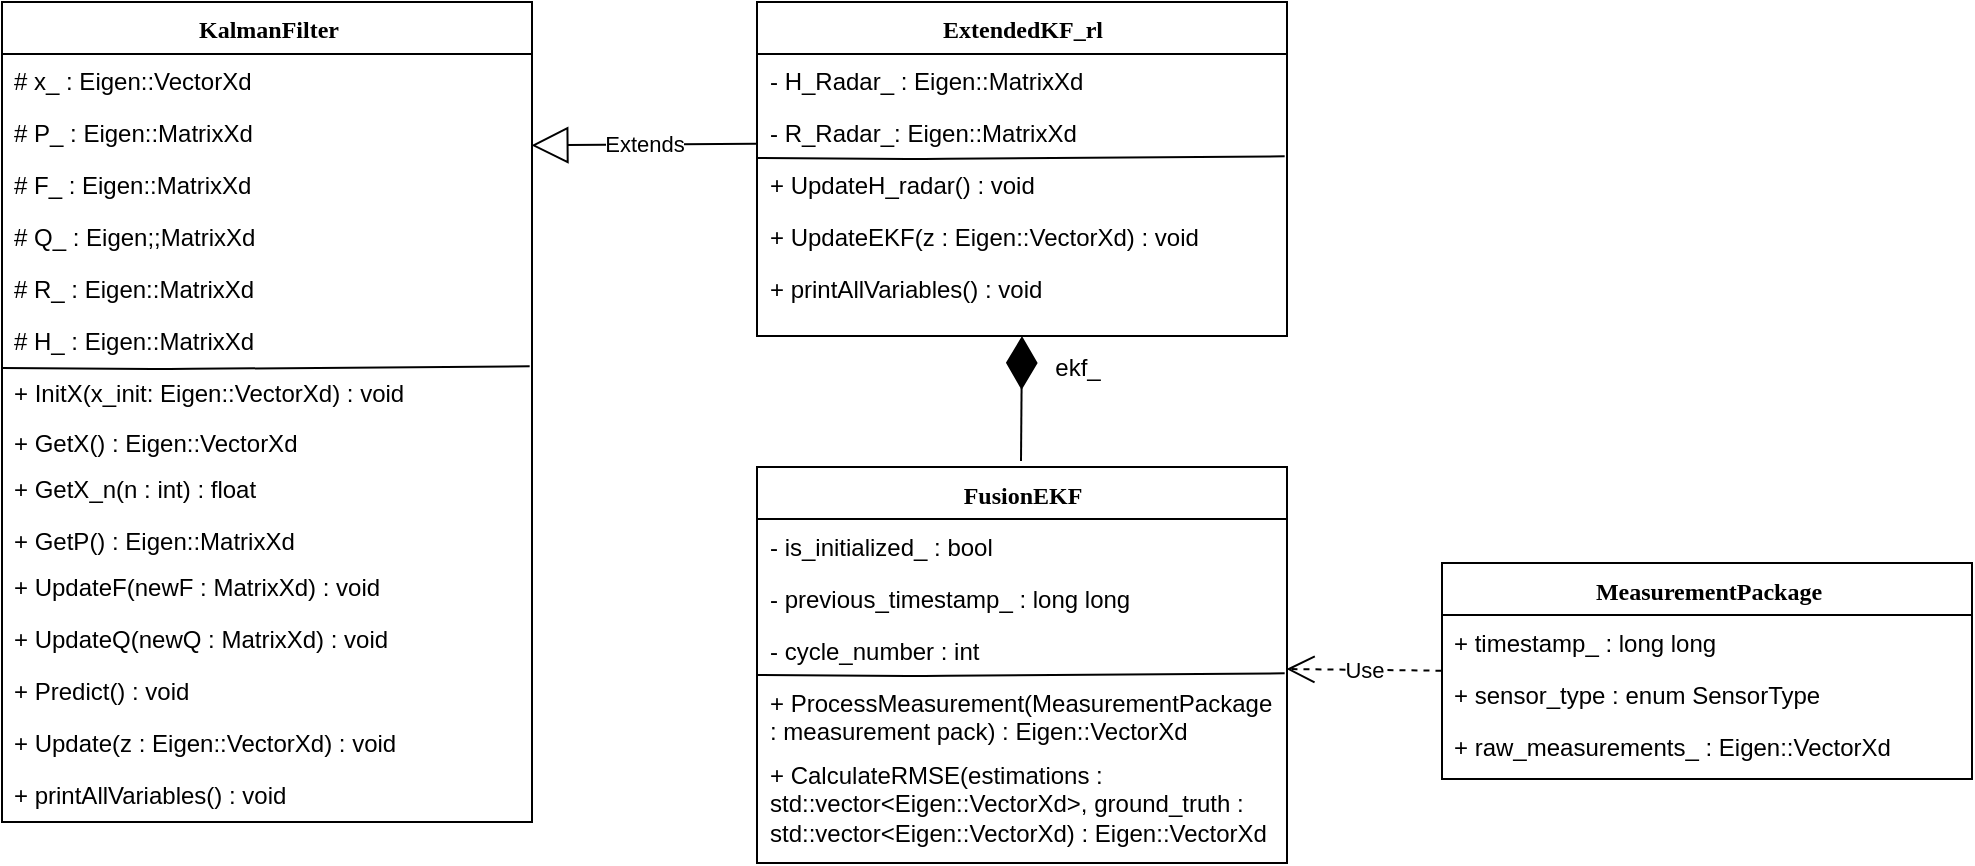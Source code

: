 <mxfile version="10.8.0" type="device"><diagram name="Page-1" id="6133507b-19e7-1e82-6fc7-422aa6c4b21f"><mxGraphModel dx="1162" dy="-175" grid="1" gridSize="10" guides="1" tooltips="1" connect="1" arrows="1" fold="1" page="1" pageScale="1" pageWidth="1100" pageHeight="850" background="#ffffff" math="0" shadow="0"><root><mxCell id="0"/><mxCell id="1" parent="0"/><mxCell id="fC-ehhUdQAdyZvASS6Ks-1" value="KalmanFilter" style="swimlane;html=1;fontStyle=1;align=center;verticalAlign=top;childLayout=stackLayout;horizontal=1;startSize=26;horizontalStack=0;resizeParent=1;resizeLast=0;collapsible=1;marginBottom=0;swimlaneFillColor=#ffffff;rounded=0;shadow=0;comic=0;labelBackgroundColor=none;strokeColor=#000000;strokeWidth=1;fillColor=none;fontFamily=Verdana;fontSize=12;fontColor=#000000;" vertex="1" parent="1"><mxGeometry x="50" y="879" width="265" height="410" as="geometry"><mxRectangle x="115" y="950" width="100" height="26" as="alternateBounds"/></mxGeometry></mxCell><mxCell id="fC-ehhUdQAdyZvASS6Ks-2" value="# x_ : Eigen::VectorXd" style="text;html=1;strokeColor=none;fillColor=none;align=left;verticalAlign=top;spacingLeft=4;spacingRight=4;whiteSpace=wrap;overflow=hidden;rotatable=0;points=[[0,0.5],[1,0.5]];portConstraint=eastwest;" vertex="1" parent="fC-ehhUdQAdyZvASS6Ks-1"><mxGeometry y="26" width="265" height="26" as="geometry"/></mxCell><mxCell id="fC-ehhUdQAdyZvASS6Ks-3" value="# P_ : Eigen::MatrixXd" style="text;html=1;strokeColor=none;fillColor=none;align=left;verticalAlign=top;spacingLeft=4;spacingRight=4;whiteSpace=wrap;overflow=hidden;rotatable=0;points=[[0,0.5],[1,0.5]];portConstraint=eastwest;" vertex="1" parent="fC-ehhUdQAdyZvASS6Ks-1"><mxGeometry y="52" width="265" height="26" as="geometry"/></mxCell><mxCell id="fC-ehhUdQAdyZvASS6Ks-4" value="# F_ : Eigen::MatrixXd" style="text;html=1;strokeColor=none;fillColor=none;align=left;verticalAlign=top;spacingLeft=4;spacingRight=4;whiteSpace=wrap;overflow=hidden;rotatable=0;points=[[0,0.5],[1,0.5]];portConstraint=eastwest;" vertex="1" parent="fC-ehhUdQAdyZvASS6Ks-1"><mxGeometry y="78" width="265" height="26" as="geometry"/></mxCell><mxCell id="fC-ehhUdQAdyZvASS6Ks-7" value="# Q_ : Eigen;;MatrixXd" style="text;html=1;strokeColor=none;fillColor=none;align=left;verticalAlign=top;spacingLeft=4;spacingRight=4;whiteSpace=wrap;overflow=hidden;rotatable=0;points=[[0,0.5],[1,0.5]];portConstraint=eastwest;" vertex="1" parent="fC-ehhUdQAdyZvASS6Ks-1"><mxGeometry y="104" width="265" height="26" as="geometry"/></mxCell><mxCell id="fC-ehhUdQAdyZvASS6Ks-8" value="# R_ : Eigen::MatrixXd" style="text;html=1;strokeColor=none;fillColor=none;align=left;verticalAlign=top;spacingLeft=4;spacingRight=4;whiteSpace=wrap;overflow=hidden;rotatable=0;points=[[0,0.5],[1,0.5]];portConstraint=eastwest;" vertex="1" parent="fC-ehhUdQAdyZvASS6Ks-1"><mxGeometry y="130" width="265" height="26" as="geometry"/></mxCell><mxCell id="fC-ehhUdQAdyZvASS6Ks-10" value="" style="endArrow=none;html=1;entryX=0.996;entryY=0.923;entryDx=0;entryDy=0;entryPerimeter=0;" edge="1" parent="fC-ehhUdQAdyZvASS6Ks-1"><mxGeometry width="50" height="50" relative="1" as="geometry"><mxPoint y="183" as="sourcePoint"/><mxPoint x="263.833" y="182.167" as="targetPoint"/><Array as="points"><mxPoint x="85" y="183.5"/></Array></mxGeometry></mxCell><mxCell id="fC-ehhUdQAdyZvASS6Ks-14" value="# H_ : Eigen::MatrixXd" style="text;html=1;strokeColor=none;fillColor=none;align=left;verticalAlign=top;spacingLeft=4;spacingRight=4;whiteSpace=wrap;overflow=hidden;rotatable=0;points=[[0,0.5],[1,0.5]];portConstraint=eastwest;" vertex="1" parent="fC-ehhUdQAdyZvASS6Ks-1"><mxGeometry y="156" width="265" height="26" as="geometry"/></mxCell><mxCell id="fC-ehhUdQAdyZvASS6Ks-16" value="+ GetX() : Eigen::VectorXd" style="text;html=1;strokeColor=none;fillColor=none;align=left;verticalAlign=top;spacingLeft=4;spacingRight=4;whiteSpace=wrap;overflow=hidden;rotatable=0;points=[[0,0.5],[1,0.5]];portConstraint=eastwest;" vertex="1" parent="1"><mxGeometry x="50" y="1086" width="265" height="26" as="geometry"/></mxCell><mxCell id="fC-ehhUdQAdyZvASS6Ks-17" value="+ GetX_n(n : int) : float" style="text;html=1;strokeColor=none;fillColor=none;align=left;verticalAlign=top;spacingLeft=4;spacingRight=4;whiteSpace=wrap;overflow=hidden;rotatable=0;points=[[0,0.5],[1,0.5]];portConstraint=eastwest;" vertex="1" parent="1"><mxGeometry x="50" y="1109" width="265" height="26" as="geometry"/></mxCell><mxCell id="fC-ehhUdQAdyZvASS6Ks-19" value="+ GetP() : Eigen::MatrixXd" style="text;html=1;strokeColor=none;fillColor=none;align=left;verticalAlign=top;spacingLeft=4;spacingRight=4;whiteSpace=wrap;overflow=hidden;rotatable=0;points=[[0,0.5],[1,0.5]];portConstraint=eastwest;" vertex="1" parent="1"><mxGeometry x="50" y="1135" width="265" height="26" as="geometry"/></mxCell><mxCell id="fC-ehhUdQAdyZvASS6Ks-20" value="+ UpdateF(newF : MatrixXd) : void" style="text;html=1;strokeColor=none;fillColor=none;align=left;verticalAlign=top;spacingLeft=4;spacingRight=4;whiteSpace=wrap;overflow=hidden;rotatable=0;points=[[0,0.5],[1,0.5]];portConstraint=eastwest;" vertex="1" parent="1"><mxGeometry x="50" y="1158" width="265" height="26" as="geometry"/></mxCell><mxCell id="fC-ehhUdQAdyZvASS6Ks-21" value="+ UpdateQ(newQ : MatrixXd) : void" style="text;html=1;strokeColor=none;fillColor=none;align=left;verticalAlign=top;spacingLeft=4;spacingRight=4;whiteSpace=wrap;overflow=hidden;rotatable=0;points=[[0,0.5],[1,0.5]];portConstraint=eastwest;" vertex="1" parent="1"><mxGeometry x="50" y="1184" width="265" height="26" as="geometry"/></mxCell><mxCell id="fC-ehhUdQAdyZvASS6Ks-22" value="+ printAllVariables() : void" style="text;html=1;strokeColor=none;fillColor=none;align=left;verticalAlign=top;spacingLeft=4;spacingRight=4;whiteSpace=wrap;overflow=hidden;rotatable=0;points=[[0,0.5],[1,0.5]];portConstraint=eastwest;" vertex="1" parent="1"><mxGeometry x="50" y="1262" width="265" height="26" as="geometry"/></mxCell><mxCell id="fC-ehhUdQAdyZvASS6Ks-23" value="+ InitX(x_init: Eigen::VectorXd) : void" style="text;html=1;strokeColor=none;fillColor=none;align=left;verticalAlign=top;spacingLeft=4;spacingRight=4;whiteSpace=wrap;overflow=hidden;rotatable=0;points=[[0,0.5],[1,0.5]];portConstraint=eastwest;" vertex="1" parent="1"><mxGeometry x="50" y="1061" width="265" height="26" as="geometry"/></mxCell><mxCell id="fC-ehhUdQAdyZvASS6Ks-24" value="+ Predict() : void" style="text;html=1;strokeColor=none;fillColor=none;align=left;verticalAlign=top;spacingLeft=4;spacingRight=4;whiteSpace=wrap;overflow=hidden;rotatable=0;points=[[0,0.5],[1,0.5]];portConstraint=eastwest;" vertex="1" parent="1"><mxGeometry x="50" y="1210" width="265" height="26" as="geometry"/></mxCell><mxCell id="fC-ehhUdQAdyZvASS6Ks-25" value="+ Update(z : Eigen::VectorXd) : void" style="text;html=1;strokeColor=none;fillColor=none;align=left;verticalAlign=top;spacingLeft=4;spacingRight=4;whiteSpace=wrap;overflow=hidden;rotatable=0;points=[[0,0.5],[1,0.5]];portConstraint=eastwest;" vertex="1" parent="1"><mxGeometry x="50" y="1236" width="265" height="26" as="geometry"/></mxCell><mxCell id="fC-ehhUdQAdyZvASS6Ks-26" value="ExtendedKF_rl" style="swimlane;html=1;fontStyle=1;align=center;verticalAlign=top;childLayout=stackLayout;horizontal=1;startSize=26;horizontalStack=0;resizeParent=1;resizeLast=0;collapsible=1;marginBottom=0;swimlaneFillColor=#ffffff;rounded=0;shadow=0;comic=0;labelBackgroundColor=none;strokeColor=#000000;strokeWidth=1;fillColor=none;fontFamily=Verdana;fontSize=12;fontColor=#000000;" vertex="1" parent="1"><mxGeometry x="427.5" y="879" width="265" height="167" as="geometry"><mxRectangle x="115" y="950" width="100" height="26" as="alternateBounds"/></mxGeometry></mxCell><mxCell id="fC-ehhUdQAdyZvASS6Ks-27" value="- H_Radar_ : Eigen::MatrixXd" style="text;html=1;strokeColor=none;fillColor=none;align=left;verticalAlign=top;spacingLeft=4;spacingRight=4;whiteSpace=wrap;overflow=hidden;rotatable=0;points=[[0,0.5],[1,0.5]];portConstraint=eastwest;" vertex="1" parent="fC-ehhUdQAdyZvASS6Ks-26"><mxGeometry y="26" width="265" height="26" as="geometry"/></mxCell><mxCell id="fC-ehhUdQAdyZvASS6Ks-28" value="- R_Radar_: Eigen::MatrixXd&amp;nbsp;" style="text;html=1;strokeColor=none;fillColor=none;align=left;verticalAlign=top;spacingLeft=4;spacingRight=4;whiteSpace=wrap;overflow=hidden;rotatable=0;points=[[0,0.5],[1,0.5]];portConstraint=eastwest;" vertex="1" parent="fC-ehhUdQAdyZvASS6Ks-26"><mxGeometry y="52" width="265" height="26" as="geometry"/></mxCell><mxCell id="fC-ehhUdQAdyZvASS6Ks-32" value="" style="endArrow=none;html=1;entryX=0.996;entryY=0.923;entryDx=0;entryDy=0;entryPerimeter=0;" edge="1" parent="fC-ehhUdQAdyZvASS6Ks-26"><mxGeometry width="50" height="50" relative="1" as="geometry"><mxPoint y="78" as="sourcePoint"/><mxPoint x="263.833" y="77.167" as="targetPoint"/><Array as="points"><mxPoint x="85" y="78.5"/></Array></mxGeometry></mxCell><mxCell id="fC-ehhUdQAdyZvASS6Ks-38" value="+ UpdateH_radar() : void" style="text;html=1;strokeColor=none;fillColor=none;align=left;verticalAlign=top;spacingLeft=4;spacingRight=4;whiteSpace=wrap;overflow=hidden;rotatable=0;points=[[0,0.5],[1,0.5]];portConstraint=eastwest;" vertex="1" parent="fC-ehhUdQAdyZvASS6Ks-26"><mxGeometry y="78" width="265" height="26" as="geometry"/></mxCell><mxCell id="fC-ehhUdQAdyZvASS6Ks-42" value="+ UpdateEKF(z : Eigen::VectorXd) : void" style="text;html=1;strokeColor=none;fillColor=none;align=left;verticalAlign=top;spacingLeft=4;spacingRight=4;whiteSpace=wrap;overflow=hidden;rotatable=0;points=[[0,0.5],[1,0.5]];portConstraint=eastwest;" vertex="1" parent="fC-ehhUdQAdyZvASS6Ks-26"><mxGeometry y="104" width="265" height="26" as="geometry"/></mxCell><mxCell id="fC-ehhUdQAdyZvASS6Ks-39" value="+ printAllVariables() : void" style="text;html=1;strokeColor=none;fillColor=none;align=left;verticalAlign=top;spacingLeft=4;spacingRight=4;whiteSpace=wrap;overflow=hidden;rotatable=0;points=[[0,0.5],[1,0.5]];portConstraint=eastwest;" vertex="1" parent="fC-ehhUdQAdyZvASS6Ks-26"><mxGeometry y="130" width="265" height="26" as="geometry"/></mxCell><mxCell id="fC-ehhUdQAdyZvASS6Ks-44" value="Extends" style="endArrow=block;endSize=16;endFill=0;html=1;exitX=0;exitY=0.5;exitDx=0;exitDy=0;entryX=1;entryY=0.5;entryDx=0;entryDy=0;" edge="1" parent="1"><mxGeometry width="160" relative="1" as="geometry"><mxPoint x="427.167" y="949.833" as="sourcePoint"/><mxPoint x="314.667" y="950.667" as="targetPoint"/></mxGeometry></mxCell><mxCell id="fC-ehhUdQAdyZvASS6Ks-45" value="FusionEKF" style="swimlane;html=1;fontStyle=1;align=center;verticalAlign=top;childLayout=stackLayout;horizontal=1;startSize=26;horizontalStack=0;resizeParent=1;resizeLast=0;collapsible=1;marginBottom=0;swimlaneFillColor=#ffffff;rounded=0;shadow=0;comic=0;labelBackgroundColor=none;strokeColor=#000000;strokeWidth=1;fillColor=none;fontFamily=Verdana;fontSize=12;fontColor=#000000;" vertex="1" parent="1"><mxGeometry x="427.5" y="1111.5" width="265" height="198" as="geometry"><mxRectangle x="115" y="950" width="100" height="26" as="alternateBounds"/></mxGeometry></mxCell><mxCell id="fC-ehhUdQAdyZvASS6Ks-46" value="- is_initialized_ : bool" style="text;html=1;strokeColor=none;fillColor=none;align=left;verticalAlign=top;spacingLeft=4;spacingRight=4;whiteSpace=wrap;overflow=hidden;rotatable=0;points=[[0,0.5],[1,0.5]];portConstraint=eastwest;" vertex="1" parent="fC-ehhUdQAdyZvASS6Ks-45"><mxGeometry y="26" width="265" height="26" as="geometry"/></mxCell><mxCell id="fC-ehhUdQAdyZvASS6Ks-47" value="- previous_timestamp_ : long long" style="text;html=1;strokeColor=none;fillColor=none;align=left;verticalAlign=top;spacingLeft=4;spacingRight=4;whiteSpace=wrap;overflow=hidden;rotatable=0;points=[[0,0.5],[1,0.5]];portConstraint=eastwest;" vertex="1" parent="fC-ehhUdQAdyZvASS6Ks-45"><mxGeometry y="52" width="265" height="26" as="geometry"/></mxCell><mxCell id="fC-ehhUdQAdyZvASS6Ks-49" value="- cycle_number : int" style="text;html=1;strokeColor=none;fillColor=none;align=left;verticalAlign=top;spacingLeft=4;spacingRight=4;whiteSpace=wrap;overflow=hidden;rotatable=0;points=[[0,0.5],[1,0.5]];portConstraint=eastwest;" vertex="1" parent="fC-ehhUdQAdyZvASS6Ks-45"><mxGeometry y="78" width="265" height="26" as="geometry"/></mxCell><mxCell id="fC-ehhUdQAdyZvASS6Ks-48" value="" style="endArrow=none;html=1;entryX=0.996;entryY=0.923;entryDx=0;entryDy=0;entryPerimeter=0;" edge="1" parent="fC-ehhUdQAdyZvASS6Ks-45"><mxGeometry width="50" height="50" relative="1" as="geometry"><mxPoint y="104" as="sourcePoint"/><mxPoint x="263.833" y="103.167" as="targetPoint"/><Array as="points"><mxPoint x="85" y="104.5"/></Array></mxGeometry></mxCell><mxCell id="fC-ehhUdQAdyZvASS6Ks-50" value="+ ProcessMeasurement(MeasurementPackage : measurement pack) : Eigen::VectorXd" style="text;html=1;strokeColor=none;fillColor=none;align=left;verticalAlign=top;spacingLeft=4;spacingRight=4;whiteSpace=wrap;overflow=hidden;rotatable=0;points=[[0,0.5],[1,0.5]];portConstraint=eastwest;" vertex="1" parent="fC-ehhUdQAdyZvASS6Ks-45"><mxGeometry y="104" width="265" height="36" as="geometry"/></mxCell><mxCell id="fC-ehhUdQAdyZvASS6Ks-52" value="+ CalculateRMSE(estimations : std::vector&amp;lt;Eigen::VectorXd&amp;gt;, ground_truth : std::vector&amp;lt;Eigen::VectorXd) : Eigen::VectorXd" style="text;html=1;strokeColor=none;fillColor=none;align=left;verticalAlign=top;spacingLeft=4;spacingRight=4;whiteSpace=wrap;overflow=hidden;rotatable=0;points=[[0,0.5],[1,0.5]];portConstraint=eastwest;" vertex="1" parent="fC-ehhUdQAdyZvASS6Ks-45"><mxGeometry y="140" width="265" height="50" as="geometry"/></mxCell><mxCell id="fC-ehhUdQAdyZvASS6Ks-54" value="" style="endArrow=diamondThin;endFill=1;endSize=24;html=1;entryX=0.5;entryY=1;entryDx=0;entryDy=0;" edge="1" parent="1" target="fC-ehhUdQAdyZvASS6Ks-26"><mxGeometry width="160" relative="1" as="geometry"><mxPoint x="559.5" y="1108.5" as="sourcePoint"/><mxPoint x="7.5" y="1428.5" as="targetPoint"/></mxGeometry></mxCell><mxCell id="fC-ehhUdQAdyZvASS6Ks-55" value="ekf_" style="text;html=1;strokeColor=none;fillColor=none;align=center;verticalAlign=middle;whiteSpace=wrap;rounded=0;" vertex="1" parent="1"><mxGeometry x="577.5" y="1051.5" width="20" height="20" as="geometry"/></mxCell><mxCell id="fC-ehhUdQAdyZvASS6Ks-56" value="MeasurementPackage" style="swimlane;html=1;fontStyle=1;align=center;verticalAlign=top;childLayout=stackLayout;horizontal=1;startSize=26;horizontalStack=0;resizeParent=1;resizeLast=0;collapsible=1;marginBottom=0;swimlaneFillColor=#ffffff;rounded=0;shadow=0;comic=0;labelBackgroundColor=none;strokeColor=#000000;strokeWidth=1;fillColor=none;fontFamily=Verdana;fontSize=12;fontColor=#000000;" vertex="1" parent="1"><mxGeometry x="770" y="1159.5" width="265" height="108" as="geometry"><mxRectangle x="115" y="950" width="100" height="26" as="alternateBounds"/></mxGeometry></mxCell><mxCell id="fC-ehhUdQAdyZvASS6Ks-57" value="+ timestamp_ : long long" style="text;html=1;strokeColor=none;fillColor=none;align=left;verticalAlign=top;spacingLeft=4;spacingRight=4;whiteSpace=wrap;overflow=hidden;rotatable=0;points=[[0,0.5],[1,0.5]];portConstraint=eastwest;" vertex="1" parent="fC-ehhUdQAdyZvASS6Ks-56"><mxGeometry y="26" width="265" height="26" as="geometry"/></mxCell><mxCell id="fC-ehhUdQAdyZvASS6Ks-58" value="+ sensor_type : enum SensorType" style="text;html=1;strokeColor=none;fillColor=none;align=left;verticalAlign=top;spacingLeft=4;spacingRight=4;whiteSpace=wrap;overflow=hidden;rotatable=0;points=[[0,0.5],[1,0.5]];portConstraint=eastwest;" vertex="1" parent="fC-ehhUdQAdyZvASS6Ks-56"><mxGeometry y="52" width="265" height="26" as="geometry"/></mxCell><mxCell id="fC-ehhUdQAdyZvASS6Ks-59" value="+ raw_measurements_ : Eigen::VectorXd" style="text;html=1;strokeColor=none;fillColor=none;align=left;verticalAlign=top;spacingLeft=4;spacingRight=4;whiteSpace=wrap;overflow=hidden;rotatable=0;points=[[0,0.5],[1,0.5]];portConstraint=eastwest;" vertex="1" parent="fC-ehhUdQAdyZvASS6Ks-56"><mxGeometry y="78" width="265" height="26" as="geometry"/></mxCell><mxCell id="fC-ehhUdQAdyZvASS6Ks-63" value="Use" style="endArrow=open;endSize=12;dashed=1;html=1;entryX=0.999;entryY=-0.083;entryDx=0;entryDy=0;entryPerimeter=0;exitX=-0.001;exitY=0.071;exitDx=0;exitDy=0;exitPerimeter=0;" edge="1" parent="1" source="fC-ehhUdQAdyZvASS6Ks-58" target="fC-ehhUdQAdyZvASS6Ks-50"><mxGeometry width="160" relative="1" as="geometry"><mxPoint x="50" y="1330" as="sourcePoint"/><mxPoint x="210" y="1330" as="targetPoint"/></mxGeometry></mxCell></root></mxGraphModel></diagram></mxfile>